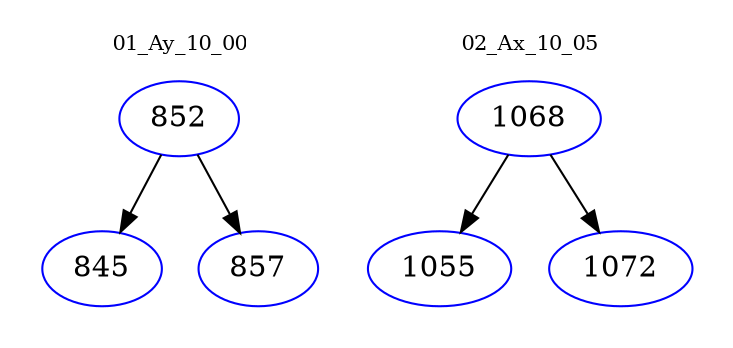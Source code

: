 digraph{
subgraph cluster_0 {
color = white
label = "01_Ay_10_00";
fontsize=10;
T0_852 [label="852", color="blue"]
T0_852 -> T0_845 [color="black"]
T0_845 [label="845", color="blue"]
T0_852 -> T0_857 [color="black"]
T0_857 [label="857", color="blue"]
}
subgraph cluster_1 {
color = white
label = "02_Ax_10_05";
fontsize=10;
T1_1068 [label="1068", color="blue"]
T1_1068 -> T1_1055 [color="black"]
T1_1055 [label="1055", color="blue"]
T1_1068 -> T1_1072 [color="black"]
T1_1072 [label="1072", color="blue"]
}
}
